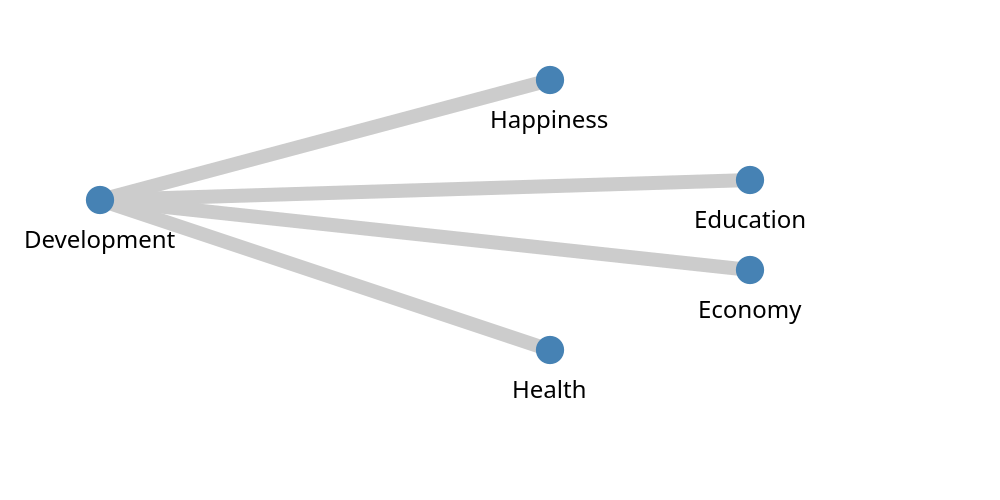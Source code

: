 {
  "$schema": "https://vega.github.io/schema/vega/v5.json",
  "width": 500,
  "height": 250,
  "title": "Definition of Development",
  "autosize": "none",
  "data": [
    {
      "name": "nodes",
      "values": [
        {"id": "Development", "x": -50, "y": 100, "label": "Development"},
        {"id": "Education", "x": 275, "y": 90, "label": "Education"},
        {"id": "Health", "x": 175, "y": 175, "label": "Health"},
        {"id": "Economy", "x": 275, "y": 135, "label": "Economy"},
        {"id": "Happiness", "x": 175, "y": 40, "label": "Happiness"}
      ],
      "transform": [
        {
          "type": "formula",
          "expr": "atan2(datum.y, datum.x)",
          "as": "angle"
        },
        {
          "type": "formula",
          "expr": "sqrt(datum.y * datum.y + datum.x * datum.x)",
          "as": "radius"
        },
        {
          "type": "formula",
          "expr": "datum.angle",
          "as": "v0"
        },
        {
          "type": "formula",
          "expr": "datum.radius",
          "as": "v1"
        }
      ]
    },
    {
      "name": "edges",
      "values": [
        {"source": "Development", "target": "Education"},
        {"source": "Development", "target": "Health"},
        {"source": "Development", "target": "Economy"},
        {"source": "Development", "target": "Happiness"}
      ],
      "transform": [
        {
          "type": "lookup",
          "from": "nodes",
          "key": "id",
          "fields": ["source", "target"],
          "as": ["sourceNode", "targetNode"]
        },
        {
          "type": "linkpath",
          "sourceX": "sourceNode.x",
          "sourceY": "sourceNode.y",
          "targetX": "targetNode.x",
          "targetY": "targetNode.y"
        }
      ]
    }
  ],
  "marks": [
    {
      "type": "path",
      "from": {"data": "edges"},
      "encode": {
        "enter": {
          "stroke": {"value": "#ccc"},
          "strokeWidth": {"value": 7},
          "x": {"value": 100},
          "y": {"value": 0}
        },
        "update": {
          "path": {"field": "path"} 
        }
      }
    },
    {
      "type": "symbol",
      "from": {"data": "nodes"},
      "encode": {
        "enter": {
          "size": {"value": 200},
          "fill": {"value": "steelblue"},
          "x": {"field": "x", "offset": 100},
          "y": {"field": "y", "offset": 0}
        }
      }
    },
    {
      "type": "text",
      "from": {"data": "nodes"},
      "encode": {
        "enter": {
          "text": {"field": "label"},
          "fill": {"value": "black"},
          "align": {"value": "center"},
          "baseline": {"value": "middle"},
          "fontSize": {"value": 12}
        },
        "update": {
          "x": {"field": "x", "offset": 100},
          "y": {"field": "y", "offset": 20}
        }
      }
    }
  ]
}
